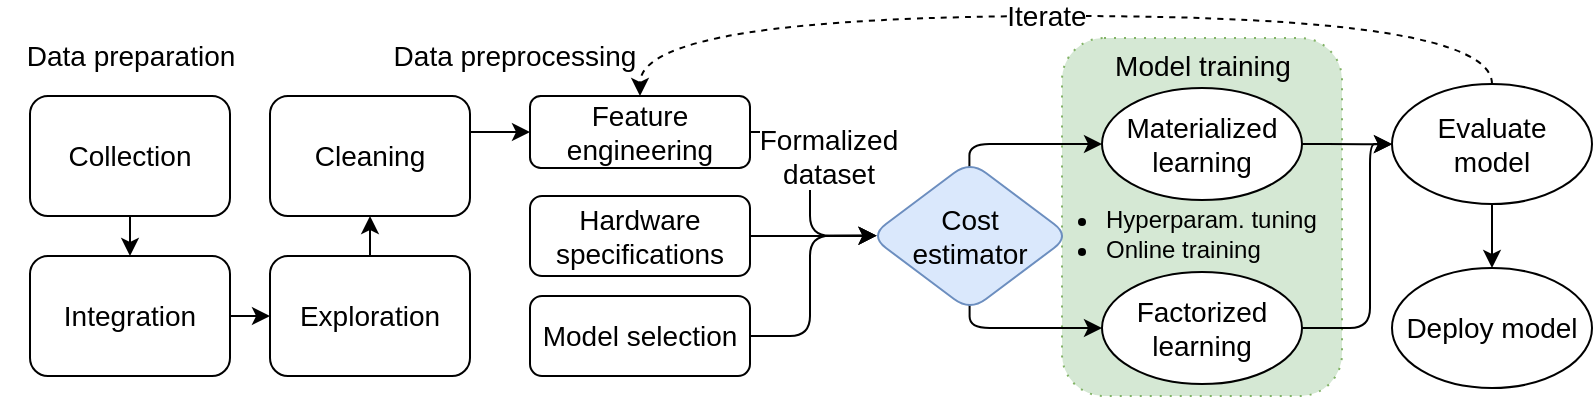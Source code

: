<mxfile>
    <diagram id="1Iw5H5zncnqYSbrTsxRB" name="Page-1">
        <mxGraphModel dx="1484" dy="1570" grid="1" gridSize="10" guides="1" tooltips="1" connect="1" arrows="1" fold="1" page="1" pageScale="1" pageWidth="827" pageHeight="1169" math="0" shadow="0">
            <root>
                <mxCell id="0"/>
                <mxCell id="1" parent="0"/>
                <mxCell id="PF3yWMWYn2p4N7kOVZgF-33" value="" style="rounded=1;whiteSpace=wrap;html=1;fontSize=14;dashed=1;dashPattern=1 4;fillColor=#d5e8d4;strokeColor=#82b366;" parent="1" vertex="1">
                    <mxGeometry x="546" y="121" width="140" height="179" as="geometry"/>
                </mxCell>
                <mxCell id="PF3yWMWYn2p4N7kOVZgF-3" value="" style="edgeStyle=orthogonalEdgeStyle;rounded=1;orthogonalLoop=1;jettySize=auto;html=1;fontSize=14;" parent="1" source="PF3yWMWYn2p4N7kOVZgF-1" target="PF3yWMWYn2p4N7kOVZgF-2" edge="1">
                    <mxGeometry relative="1" as="geometry"/>
                </mxCell>
                <mxCell id="PF3yWMWYn2p4N7kOVZgF-1" value="Collection" style="rounded=1;whiteSpace=wrap;html=1;fontSize=14;" parent="1" vertex="1">
                    <mxGeometry x="30" y="150" width="100" height="60" as="geometry"/>
                </mxCell>
                <mxCell id="PF3yWMWYn2p4N7kOVZgF-6" value="" style="edgeStyle=orthogonalEdgeStyle;rounded=1;orthogonalLoop=1;jettySize=auto;html=1;fontSize=14;" parent="1" source="PF3yWMWYn2p4N7kOVZgF-2" target="PF3yWMWYn2p4N7kOVZgF-5" edge="1">
                    <mxGeometry relative="1" as="geometry"/>
                </mxCell>
                <mxCell id="PF3yWMWYn2p4N7kOVZgF-2" value="Integration" style="rounded=1;whiteSpace=wrap;html=1;fontSize=14;" parent="1" vertex="1">
                    <mxGeometry x="30" y="230" width="100" height="60" as="geometry"/>
                </mxCell>
                <mxCell id="PF3yWMWYn2p4N7kOVZgF-4" value="Data preparation" style="text;html=1;align=center;verticalAlign=middle;resizable=0;points=[];autosize=1;strokeColor=none;fillColor=none;rounded=1;fontSize=14;" parent="1" vertex="1">
                    <mxGeometry x="15" y="115" width="130" height="30" as="geometry"/>
                </mxCell>
                <mxCell id="PF3yWMWYn2p4N7kOVZgF-8" value="" style="edgeStyle=orthogonalEdgeStyle;rounded=1;orthogonalLoop=1;jettySize=auto;html=1;fontSize=14;" parent="1" source="PF3yWMWYn2p4N7kOVZgF-5" target="PF3yWMWYn2p4N7kOVZgF-7" edge="1">
                    <mxGeometry relative="1" as="geometry"/>
                </mxCell>
                <mxCell id="PF3yWMWYn2p4N7kOVZgF-5" value="Exploration" style="whiteSpace=wrap;html=1;rounded=1;fontSize=14;" parent="1" vertex="1">
                    <mxGeometry x="150" y="230" width="100" height="60" as="geometry"/>
                </mxCell>
                <mxCell id="PF3yWMWYn2p4N7kOVZgF-11" value="" style="edgeStyle=orthogonalEdgeStyle;rounded=1;orthogonalLoop=1;jettySize=auto;html=1;fontSize=14;entryX=0;entryY=0.5;entryDx=0;entryDy=0;" parent="1" source="PF3yWMWYn2p4N7kOVZgF-7" target="PF3yWMWYn2p4N7kOVZgF-10" edge="1">
                    <mxGeometry relative="1" as="geometry">
                        <Array as="points">
                            <mxPoint x="260" y="168"/>
                            <mxPoint x="260" y="168"/>
                        </Array>
                    </mxGeometry>
                </mxCell>
                <mxCell id="PF3yWMWYn2p4N7kOVZgF-7" value="Cleaning" style="whiteSpace=wrap;html=1;rounded=1;fontSize=14;" parent="1" vertex="1">
                    <mxGeometry x="150" y="150" width="100" height="60" as="geometry"/>
                </mxCell>
                <mxCell id="PF3yWMWYn2p4N7kOVZgF-9" value="Model training&lt;br style=&quot;font-size: 14px;&quot;&gt;" style="text;html=1;align=center;verticalAlign=middle;resizable=0;points=[];autosize=1;strokeColor=none;fillColor=none;rounded=1;fontSize=14;" parent="1" vertex="1">
                    <mxGeometry x="561" y="120" width="110" height="30" as="geometry"/>
                </mxCell>
                <mxCell id="l4MfPg7lu9z-eHBVjWGc-1" style="edgeStyle=orthogonalEdgeStyle;rounded=1;orthogonalLoop=1;jettySize=auto;html=1;entryX=0.032;entryY=0.498;entryDx=0;entryDy=0;entryPerimeter=0;fontSize=14;" parent="1" source="PF3yWMWYn2p4N7kOVZgF-10" target="PF3yWMWYn2p4N7kOVZgF-22" edge="1">
                    <mxGeometry relative="1" as="geometry"/>
                </mxCell>
                <mxCell id="l4MfPg7lu9z-eHBVjWGc-2" value="Formalized&lt;br style=&quot;font-size: 14px;&quot;&gt;dataset" style="edgeLabel;html=1;align=center;verticalAlign=middle;resizable=0;points=[];rounded=1;fontSize=14;" parent="l4MfPg7lu9z-eHBVjWGc-1" connectable="0" vertex="1">
                    <mxGeometry x="-0.503" y="2" relative="1" as="geometry">
                        <mxPoint x="10" y="14" as="offset"/>
                    </mxGeometry>
                </mxCell>
                <mxCell id="PF3yWMWYn2p4N7kOVZgF-10" value="Feature engineering" style="whiteSpace=wrap;html=1;rounded=1;fontSize=14;" parent="1" vertex="1">
                    <mxGeometry x="280" y="150" width="110" height="36" as="geometry"/>
                </mxCell>
                <mxCell id="l4MfPg7lu9z-eHBVjWGc-5" style="edgeStyle=orthogonalEdgeStyle;rounded=1;orthogonalLoop=1;jettySize=auto;html=1;entryX=0.034;entryY=0.498;entryDx=0;entryDy=0;entryPerimeter=0;fontSize=14;" parent="1" source="PF3yWMWYn2p4N7kOVZgF-12" target="PF3yWMWYn2p4N7kOVZgF-22" edge="1">
                    <mxGeometry relative="1" as="geometry"/>
                </mxCell>
                <mxCell id="PF3yWMWYn2p4N7kOVZgF-12" value="Model selection" style="whiteSpace=wrap;html=1;rounded=1;fontSize=14;" parent="1" vertex="1">
                    <mxGeometry x="280" y="250" width="110" height="40" as="geometry"/>
                </mxCell>
                <mxCell id="PF3yWMWYn2p4N7kOVZgF-30" style="edgeStyle=orthogonalEdgeStyle;rounded=1;orthogonalLoop=1;jettySize=auto;html=1;entryX=0.5;entryY=0;entryDx=0;entryDy=0;fontSize=14;endArrow=classic;endFill=1;dashed=1;curved=1;exitX=0.5;exitY=0;exitDx=0;exitDy=0;" parent="1" edge="1">
                    <mxGeometry relative="1" as="geometry">
                        <mxPoint x="761.0" y="144" as="sourcePoint"/>
                        <Array as="points">
                            <mxPoint x="761" y="110"/>
                            <mxPoint x="335" y="110"/>
                        </Array>
                        <mxPoint x="335" y="150" as="targetPoint"/>
                    </mxGeometry>
                </mxCell>
                <mxCell id="PF3yWMWYn2p4N7kOVZgF-32" value="Iterate" style="edgeLabel;html=1;align=center;verticalAlign=middle;resizable=0;points=[];fontSize=14;rounded=1;" parent="PF3yWMWYn2p4N7kOVZgF-30" connectable="0" vertex="1">
                    <mxGeometry x="0.28" y="-1" relative="1" as="geometry">
                        <mxPoint x="63" y="1" as="offset"/>
                    </mxGeometry>
                </mxCell>
                <mxCell id="PF3yWMWYn2p4N7kOVZgF-17" value="Materialized &lt;br style=&quot;font-size: 14px;&quot;&gt;learning" style="ellipse;whiteSpace=wrap;html=1;rounded=1;fontSize=14;" parent="1" vertex="1">
                    <mxGeometry x="566" y="146" width="100" height="56" as="geometry"/>
                </mxCell>
                <mxCell id="PF3yWMWYn2p4N7kOVZgF-36" style="rounded=1;orthogonalLoop=1;jettySize=auto;html=1;exitX=1;exitY=0.5;exitDx=0;exitDy=0;fontSize=14;endArrow=classic;endFill=1;edgeStyle=orthogonalEdgeStyle;entryX=0;entryY=0.5;entryDx=0;entryDy=0;" parent="1" source="PF3yWMWYn2p4N7kOVZgF-19" target="PF3yWMWYn2p4N7kOVZgF-34" edge="1">
                    <mxGeometry relative="1" as="geometry">
                        <mxPoint x="725" y="180" as="targetPoint"/>
                        <Array as="points">
                            <mxPoint x="700" y="266"/>
                            <mxPoint x="700" y="174"/>
                        </Array>
                    </mxGeometry>
                </mxCell>
                <mxCell id="PF3yWMWYn2p4N7kOVZgF-19" value="Factorized&lt;br style=&quot;font-size: 14px;&quot;&gt;learning" style="ellipse;whiteSpace=wrap;html=1;rounded=1;fontSize=14;" parent="1" vertex="1">
                    <mxGeometry x="566" y="238" width="100" height="56" as="geometry"/>
                </mxCell>
                <mxCell id="PF3yWMWYn2p4N7kOVZgF-25" style="edgeStyle=orthogonalEdgeStyle;rounded=1;orthogonalLoop=1;jettySize=auto;html=1;entryX=0;entryY=0.5;entryDx=0;entryDy=0;endArrow=classic;endFill=1;exitX=0.497;exitY=0.041;exitDx=0;exitDy=0;exitPerimeter=0;fontSize=14;" parent="1" source="PF3yWMWYn2p4N7kOVZgF-22" target="PF3yWMWYn2p4N7kOVZgF-17" edge="1">
                    <mxGeometry relative="1" as="geometry">
                        <Array as="points">
                            <mxPoint x="500" y="174"/>
                        </Array>
                    </mxGeometry>
                </mxCell>
                <mxCell id="PF3yWMWYn2p4N7kOVZgF-26" style="edgeStyle=orthogonalEdgeStyle;rounded=1;orthogonalLoop=1;jettySize=auto;html=1;endArrow=classic;endFill=1;exitX=0.498;exitY=0.96;exitDx=0;exitDy=0;entryX=0;entryY=0.5;entryDx=0;entryDy=0;exitPerimeter=0;fontSize=14;" parent="1" source="PF3yWMWYn2p4N7kOVZgF-22" target="PF3yWMWYn2p4N7kOVZgF-19" edge="1">
                    <mxGeometry relative="1" as="geometry">
                        <mxPoint x="535.2" y="260.75" as="sourcePoint"/>
                        <Array as="points">
                            <mxPoint x="500" y="266"/>
                        </Array>
                    </mxGeometry>
                </mxCell>
                <mxCell id="PF3yWMWYn2p4N7kOVZgF-22" value="Cost &lt;br&gt;estimator" style="rhombus;whiteSpace=wrap;html=1;rounded=1;fillColor=#dae8fc;strokeColor=#6c8ebf;fontSize=14;" parent="1" vertex="1">
                    <mxGeometry x="450" y="182.5" width="100" height="75" as="geometry"/>
                </mxCell>
                <mxCell id="PF3yWMWYn2p4N7kOVZgF-28" value="&lt;ul style=&quot;font-size: 12px;&quot;&gt;&lt;li style=&quot;&quot;&gt;Hyperparam. tuning&lt;/li&gt;&lt;li style=&quot;&quot;&gt;Online training&lt;/li&gt;&lt;/ul&gt;" style="text;html=1;align=left;verticalAlign=middle;resizable=0;points=[];autosize=1;strokeColor=none;fillColor=none;fillStyle=dots;labelBackgroundColor=none;labelBorderColor=none;rounded=1;fontSize=14;" parent="1" vertex="1">
                    <mxGeometry x="526" y="179" width="170" height="80" as="geometry"/>
                </mxCell>
                <mxCell id="PF3yWMWYn2p4N7kOVZgF-29" value="Data preprocessing" style="text;html=1;align=center;verticalAlign=middle;resizable=0;points=[];autosize=1;strokeColor=none;fillColor=none;rounded=1;fontSize=14;" parent="1" vertex="1">
                    <mxGeometry x="202" y="115" width="140" height="30" as="geometry"/>
                </mxCell>
                <mxCell id="PF3yWMWYn2p4N7kOVZgF-38" value="" style="edgeStyle=orthogonalEdgeStyle;rounded=1;orthogonalLoop=1;jettySize=auto;html=1;fontSize=14;endArrow=classic;endFill=1;" parent="1" source="PF3yWMWYn2p4N7kOVZgF-34" target="PF3yWMWYn2p4N7kOVZgF-37" edge="1">
                    <mxGeometry relative="1" as="geometry"/>
                </mxCell>
                <mxCell id="PF3yWMWYn2p4N7kOVZgF-34" value="Evaluate &lt;br&gt;model" style="ellipse;whiteSpace=wrap;html=1;fontSize=14;rounded=1;" parent="1" vertex="1">
                    <mxGeometry x="711" y="144" width="100" height="60" as="geometry"/>
                </mxCell>
                <mxCell id="PF3yWMWYn2p4N7kOVZgF-37" value="Deploy model" style="ellipse;whiteSpace=wrap;html=1;fontSize=14;rounded=1;" parent="1" vertex="1">
                    <mxGeometry x="711" y="236" width="100" height="60" as="geometry"/>
                </mxCell>
                <mxCell id="l4MfPg7lu9z-eHBVjWGc-4" style="edgeStyle=orthogonalEdgeStyle;rounded=1;orthogonalLoop=1;jettySize=auto;html=1;entryX=0.034;entryY=0.498;entryDx=0;entryDy=0;entryPerimeter=0;fontSize=14;" parent="1" source="l4MfPg7lu9z-eHBVjWGc-3" target="PF3yWMWYn2p4N7kOVZgF-22" edge="1">
                    <mxGeometry relative="1" as="geometry"/>
                </mxCell>
                <mxCell id="l4MfPg7lu9z-eHBVjWGc-3" value="Hardware specifications" style="whiteSpace=wrap;html=1;rounded=1;fontSize=14;" parent="1" vertex="1">
                    <mxGeometry x="280" y="200" width="110" height="40" as="geometry"/>
                </mxCell>
                <mxCell id="PF3yWMWYn2p4N7kOVZgF-35" value="" style="edgeStyle=orthogonalEdgeStyle;rounded=1;orthogonalLoop=1;jettySize=auto;html=1;fontSize=14;endArrow=classic;endFill=1;exitX=1;exitY=0.5;exitDx=0;exitDy=0;entryX=0;entryY=0.503;entryDx=0;entryDy=0;entryPerimeter=0;" parent="1" source="PF3yWMWYn2p4N7kOVZgF-17" target="PF3yWMWYn2p4N7kOVZgF-34" edge="1">
                    <mxGeometry relative="1" as="geometry">
                        <mxPoint x="725" y="180" as="targetPoint"/>
                    </mxGeometry>
                </mxCell>
            </root>
        </mxGraphModel>
    </diagram>
</mxfile>